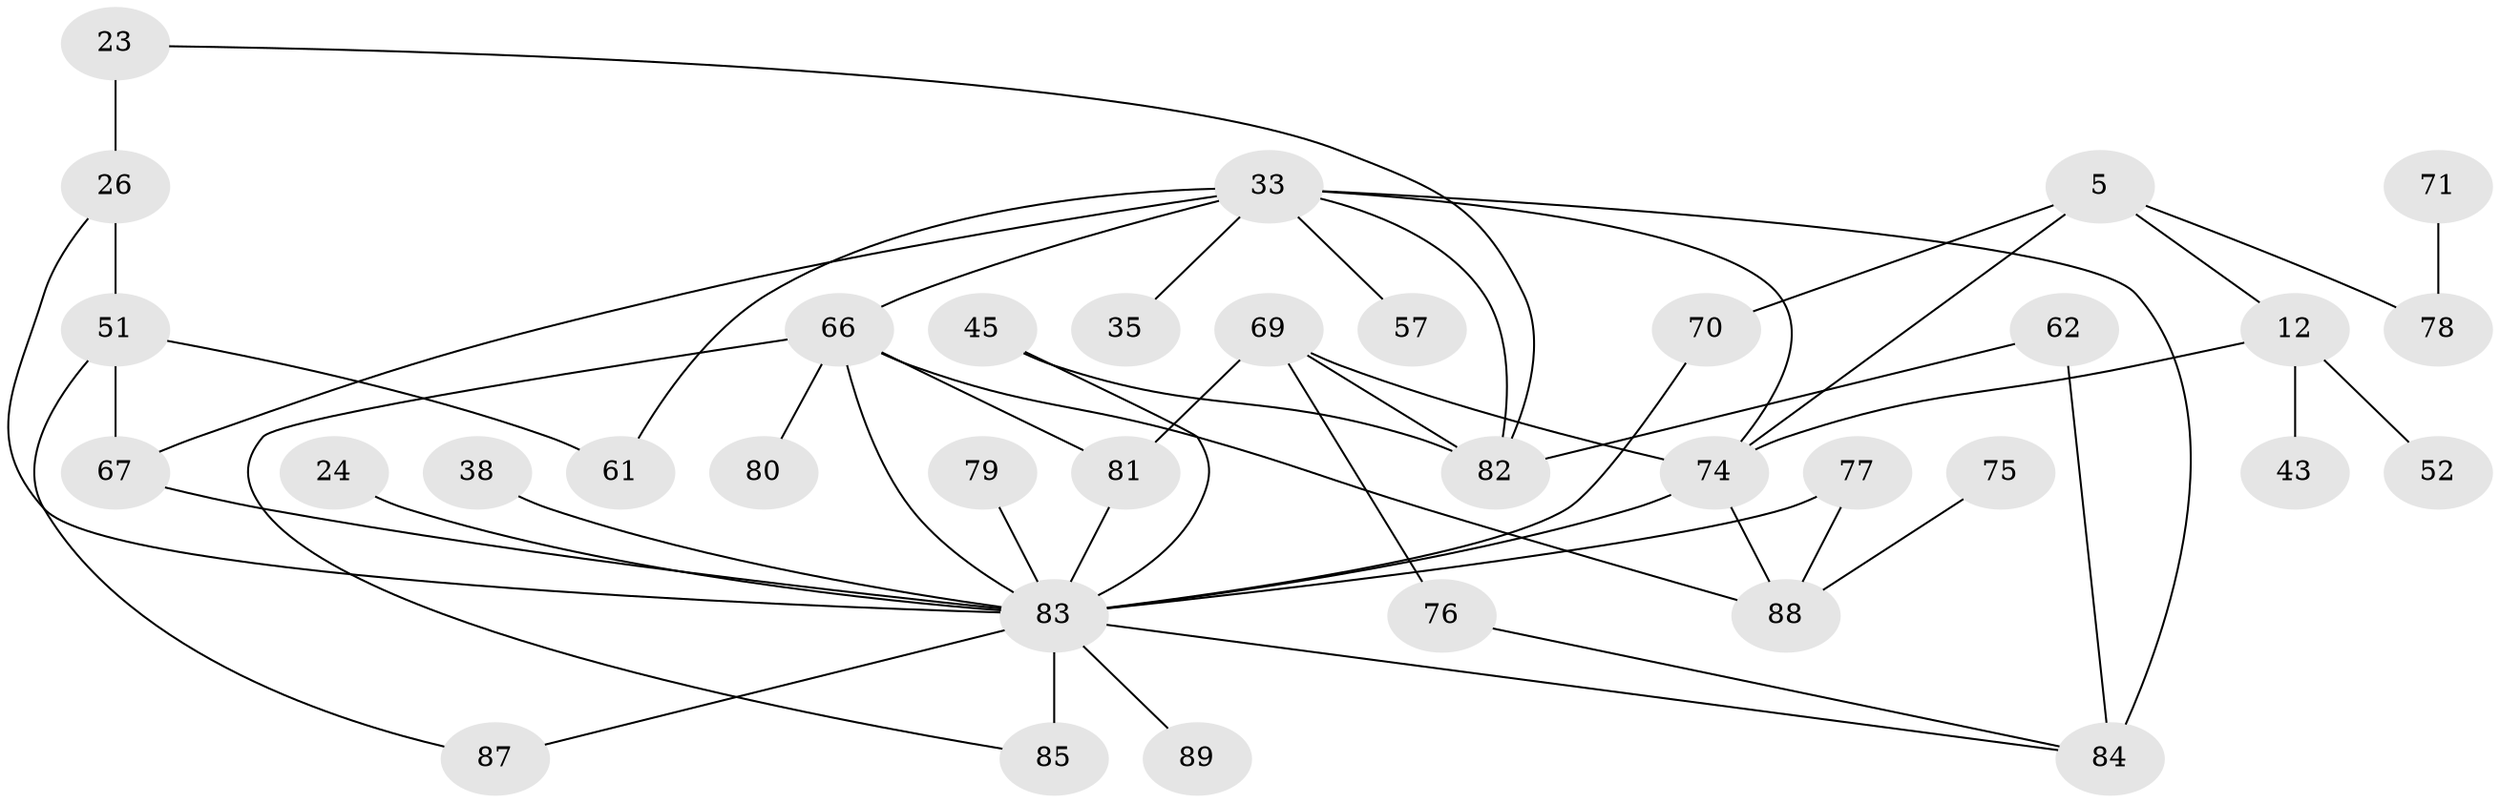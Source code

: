 // original degree distribution, {6: 0.0449438202247191, 4: 0.14606741573033707, 5: 0.033707865168539325, 3: 0.25842696629213485, 7: 0.011235955056179775, 2: 0.3146067415730337, 1: 0.19101123595505617}
// Generated by graph-tools (version 1.1) at 2025/44/03/04/25 21:44:44]
// undirected, 35 vertices, 52 edges
graph export_dot {
graph [start="1"]
  node [color=gray90,style=filled];
  5;
  12 [super="+7"];
  23;
  24;
  26 [super="+18"];
  33 [super="+14+22"];
  35;
  38;
  43;
  45;
  51 [super="+32"];
  52;
  57 [super="+30"];
  61 [super="+41"];
  62 [super="+42"];
  66 [super="+56+64"];
  67 [super="+15+40"];
  69;
  70;
  71;
  74 [super="+73+20"];
  75;
  76;
  77 [super="+21"];
  78 [super="+60"];
  79;
  80;
  81 [super="+19"];
  82 [super="+65"];
  83 [super="+50+34+49+13+28"];
  84 [super="+68+72+36"];
  85 [super="+59+27"];
  87 [super="+86"];
  88 [super="+47+55"];
  89;
  5 -- 12 [weight=2];
  5 -- 70;
  5 -- 78;
  5 -- 74 [weight=2];
  12 -- 52;
  12 -- 43;
  12 -- 74;
  23 -- 82;
  23 -- 26 [weight=2];
  24 -- 83 [weight=2];
  26 -- 83;
  26 -- 51;
  33 -- 67;
  33 -- 35;
  33 -- 82 [weight=2];
  33 -- 84 [weight=2];
  33 -- 74;
  33 -- 57;
  33 -- 61;
  33 -- 66 [weight=3];
  38 -- 83;
  45 -- 83;
  45 -- 82;
  51 -- 61;
  51 -- 67 [weight=2];
  51 -- 87;
  62 -- 82;
  62 -- 84;
  66 -- 83;
  66 -- 88;
  66 -- 80;
  66 -- 81;
  66 -- 85;
  67 -- 83;
  69 -- 76;
  69 -- 81;
  69 -- 82;
  69 -- 74;
  70 -- 83;
  71 -- 78;
  74 -- 83 [weight=3];
  74 -- 88;
  75 -- 88;
  76 -- 84;
  77 -- 83;
  77 -- 88;
  79 -- 83;
  81 -- 83 [weight=2];
  83 -- 85 [weight=3];
  83 -- 89;
  83 -- 84;
  83 -- 87;
}
